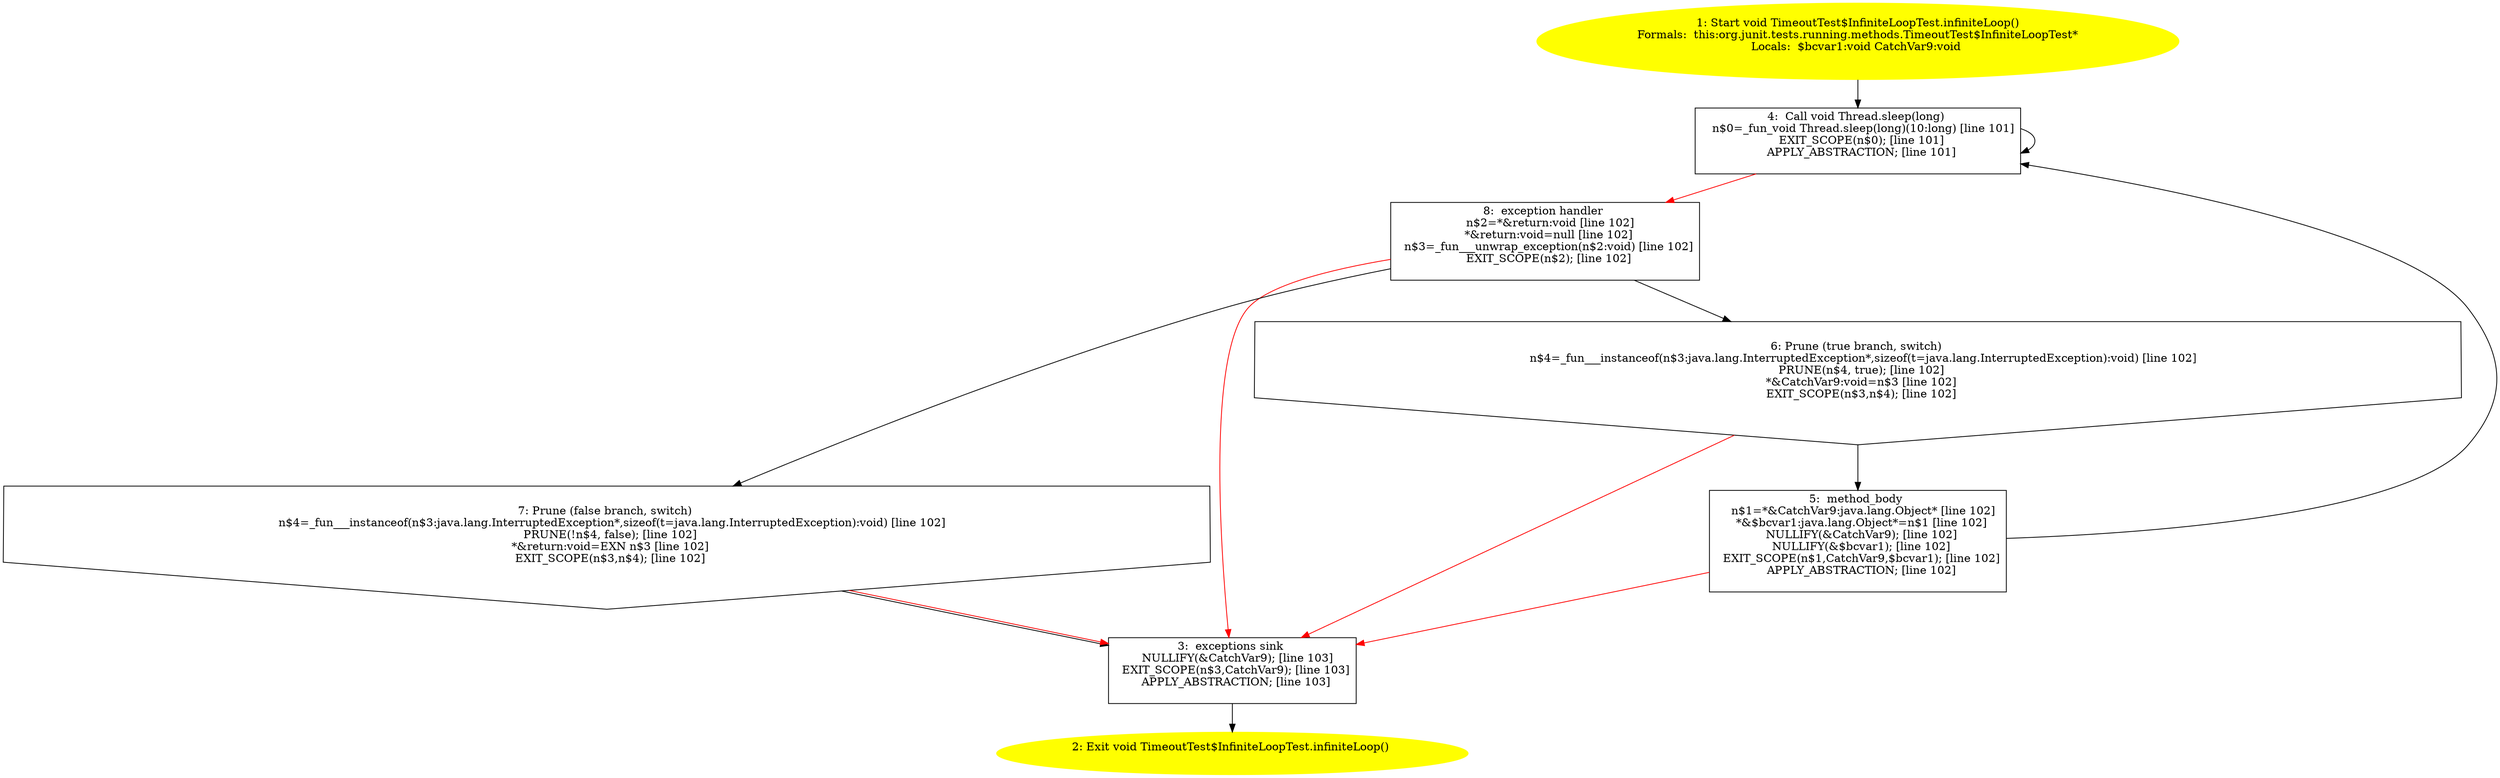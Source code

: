 /* @generated */
digraph cfg {
"org.junit.tests.running.methods.TimeoutTest$InfiniteLoopTest.infiniteLoop():void.aa43ac2166a6cb77f2acd429a4382ab3_1" [label="1: Start void TimeoutTest$InfiniteLoopTest.infiniteLoop()\nFormals:  this:org.junit.tests.running.methods.TimeoutTest$InfiniteLoopTest*\nLocals:  $bcvar1:void CatchVar9:void \n  " color=yellow style=filled]
	

	 "org.junit.tests.running.methods.TimeoutTest$InfiniteLoopTest.infiniteLoop():void.aa43ac2166a6cb77f2acd429a4382ab3_1" -> "org.junit.tests.running.methods.TimeoutTest$InfiniteLoopTest.infiniteLoop():void.aa43ac2166a6cb77f2acd429a4382ab3_4" ;
"org.junit.tests.running.methods.TimeoutTest$InfiniteLoopTest.infiniteLoop():void.aa43ac2166a6cb77f2acd429a4382ab3_2" [label="2: Exit void TimeoutTest$InfiniteLoopTest.infiniteLoop() \n  " color=yellow style=filled]
	

"org.junit.tests.running.methods.TimeoutTest$InfiniteLoopTest.infiniteLoop():void.aa43ac2166a6cb77f2acd429a4382ab3_3" [label="3:  exceptions sink \n   NULLIFY(&CatchVar9); [line 103]\n  EXIT_SCOPE(n$3,CatchVar9); [line 103]\n  APPLY_ABSTRACTION; [line 103]\n " shape="box"]
	

	 "org.junit.tests.running.methods.TimeoutTest$InfiniteLoopTest.infiniteLoop():void.aa43ac2166a6cb77f2acd429a4382ab3_3" -> "org.junit.tests.running.methods.TimeoutTest$InfiniteLoopTest.infiniteLoop():void.aa43ac2166a6cb77f2acd429a4382ab3_2" ;
"org.junit.tests.running.methods.TimeoutTest$InfiniteLoopTest.infiniteLoop():void.aa43ac2166a6cb77f2acd429a4382ab3_4" [label="4:  Call void Thread.sleep(long) \n   n$0=_fun_void Thread.sleep(long)(10:long) [line 101]\n  EXIT_SCOPE(n$0); [line 101]\n  APPLY_ABSTRACTION; [line 101]\n " shape="box"]
	

	 "org.junit.tests.running.methods.TimeoutTest$InfiniteLoopTest.infiniteLoop():void.aa43ac2166a6cb77f2acd429a4382ab3_4" -> "org.junit.tests.running.methods.TimeoutTest$InfiniteLoopTest.infiniteLoop():void.aa43ac2166a6cb77f2acd429a4382ab3_4" ;
	 "org.junit.tests.running.methods.TimeoutTest$InfiniteLoopTest.infiniteLoop():void.aa43ac2166a6cb77f2acd429a4382ab3_4" -> "org.junit.tests.running.methods.TimeoutTest$InfiniteLoopTest.infiniteLoop():void.aa43ac2166a6cb77f2acd429a4382ab3_8" [color="red" ];
"org.junit.tests.running.methods.TimeoutTest$InfiniteLoopTest.infiniteLoop():void.aa43ac2166a6cb77f2acd429a4382ab3_5" [label="5:  method_body \n   n$1=*&CatchVar9:java.lang.Object* [line 102]\n  *&$bcvar1:java.lang.Object*=n$1 [line 102]\n  NULLIFY(&CatchVar9); [line 102]\n  NULLIFY(&$bcvar1); [line 102]\n  EXIT_SCOPE(n$1,CatchVar9,$bcvar1); [line 102]\n  APPLY_ABSTRACTION; [line 102]\n " shape="box"]
	

	 "org.junit.tests.running.methods.TimeoutTest$InfiniteLoopTest.infiniteLoop():void.aa43ac2166a6cb77f2acd429a4382ab3_5" -> "org.junit.tests.running.methods.TimeoutTest$InfiniteLoopTest.infiniteLoop():void.aa43ac2166a6cb77f2acd429a4382ab3_4" ;
	 "org.junit.tests.running.methods.TimeoutTest$InfiniteLoopTest.infiniteLoop():void.aa43ac2166a6cb77f2acd429a4382ab3_5" -> "org.junit.tests.running.methods.TimeoutTest$InfiniteLoopTest.infiniteLoop():void.aa43ac2166a6cb77f2acd429a4382ab3_3" [color="red" ];
"org.junit.tests.running.methods.TimeoutTest$InfiniteLoopTest.infiniteLoop():void.aa43ac2166a6cb77f2acd429a4382ab3_6" [label="6: Prune (true branch, switch) \n   n$4=_fun___instanceof(n$3:java.lang.InterruptedException*,sizeof(t=java.lang.InterruptedException):void) [line 102]\n  PRUNE(n$4, true); [line 102]\n  *&CatchVar9:void=n$3 [line 102]\n  EXIT_SCOPE(n$3,n$4); [line 102]\n " shape="invhouse"]
	

	 "org.junit.tests.running.methods.TimeoutTest$InfiniteLoopTest.infiniteLoop():void.aa43ac2166a6cb77f2acd429a4382ab3_6" -> "org.junit.tests.running.methods.TimeoutTest$InfiniteLoopTest.infiniteLoop():void.aa43ac2166a6cb77f2acd429a4382ab3_5" ;
	 "org.junit.tests.running.methods.TimeoutTest$InfiniteLoopTest.infiniteLoop():void.aa43ac2166a6cb77f2acd429a4382ab3_6" -> "org.junit.tests.running.methods.TimeoutTest$InfiniteLoopTest.infiniteLoop():void.aa43ac2166a6cb77f2acd429a4382ab3_3" [color="red" ];
"org.junit.tests.running.methods.TimeoutTest$InfiniteLoopTest.infiniteLoop():void.aa43ac2166a6cb77f2acd429a4382ab3_7" [label="7: Prune (false branch, switch) \n   n$4=_fun___instanceof(n$3:java.lang.InterruptedException*,sizeof(t=java.lang.InterruptedException):void) [line 102]\n  PRUNE(!n$4, false); [line 102]\n  *&return:void=EXN n$3 [line 102]\n  EXIT_SCOPE(n$3,n$4); [line 102]\n " shape="invhouse"]
	

	 "org.junit.tests.running.methods.TimeoutTest$InfiniteLoopTest.infiniteLoop():void.aa43ac2166a6cb77f2acd429a4382ab3_7" -> "org.junit.tests.running.methods.TimeoutTest$InfiniteLoopTest.infiniteLoop():void.aa43ac2166a6cb77f2acd429a4382ab3_3" ;
	 "org.junit.tests.running.methods.TimeoutTest$InfiniteLoopTest.infiniteLoop():void.aa43ac2166a6cb77f2acd429a4382ab3_7" -> "org.junit.tests.running.methods.TimeoutTest$InfiniteLoopTest.infiniteLoop():void.aa43ac2166a6cb77f2acd429a4382ab3_3" [color="red" ];
"org.junit.tests.running.methods.TimeoutTest$InfiniteLoopTest.infiniteLoop():void.aa43ac2166a6cb77f2acd429a4382ab3_8" [label="8:  exception handler \n   n$2=*&return:void [line 102]\n  *&return:void=null [line 102]\n  n$3=_fun___unwrap_exception(n$2:void) [line 102]\n  EXIT_SCOPE(n$2); [line 102]\n " shape="box"]
	

	 "org.junit.tests.running.methods.TimeoutTest$InfiniteLoopTest.infiniteLoop():void.aa43ac2166a6cb77f2acd429a4382ab3_8" -> "org.junit.tests.running.methods.TimeoutTest$InfiniteLoopTest.infiniteLoop():void.aa43ac2166a6cb77f2acd429a4382ab3_6" ;
	 "org.junit.tests.running.methods.TimeoutTest$InfiniteLoopTest.infiniteLoop():void.aa43ac2166a6cb77f2acd429a4382ab3_8" -> "org.junit.tests.running.methods.TimeoutTest$InfiniteLoopTest.infiniteLoop():void.aa43ac2166a6cb77f2acd429a4382ab3_7" ;
	 "org.junit.tests.running.methods.TimeoutTest$InfiniteLoopTest.infiniteLoop():void.aa43ac2166a6cb77f2acd429a4382ab3_8" -> "org.junit.tests.running.methods.TimeoutTest$InfiniteLoopTest.infiniteLoop():void.aa43ac2166a6cb77f2acd429a4382ab3_3" [color="red" ];
}
